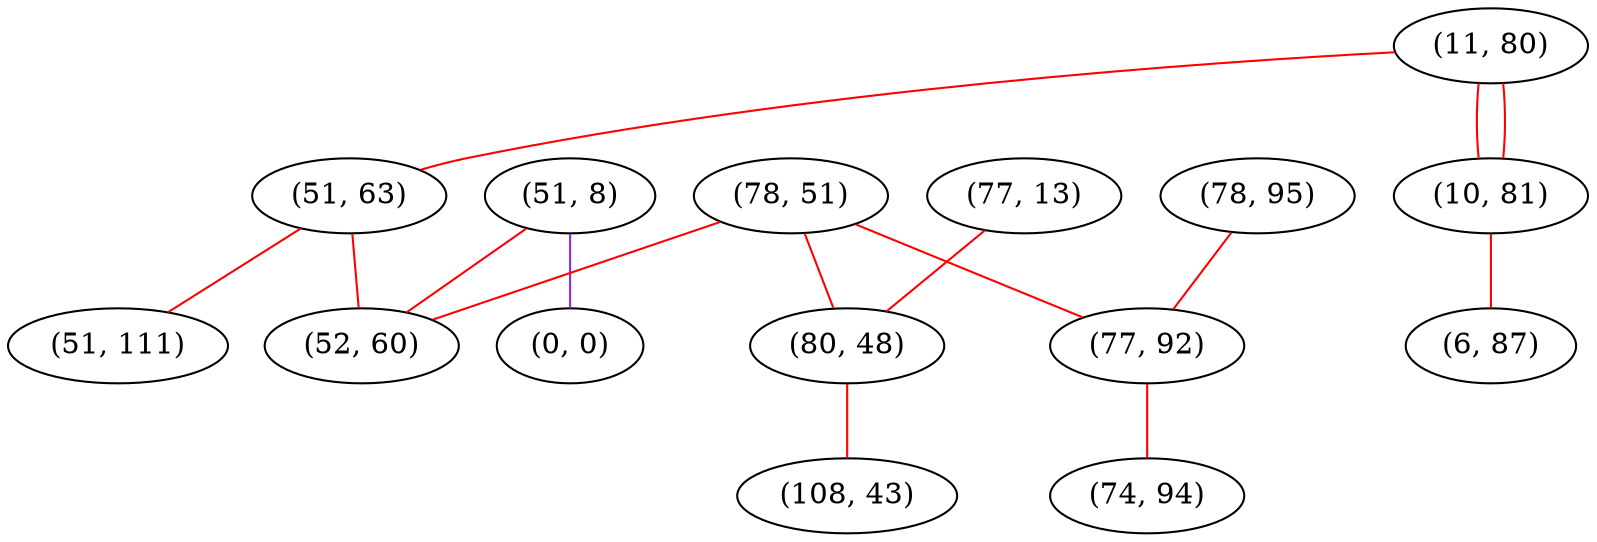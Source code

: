 graph "" {
"(11, 80)";
"(51, 63)";
"(51, 8)";
"(78, 95)";
"(77, 13)";
"(10, 81)";
"(78, 51)";
"(80, 48)";
"(0, 0)";
"(51, 111)";
"(77, 92)";
"(52, 60)";
"(6, 87)";
"(108, 43)";
"(74, 94)";
"(11, 80)" -- "(51, 63)"  [color=red, key=0, weight=1];
"(11, 80)" -- "(10, 81)"  [color=red, key=0, weight=1];
"(11, 80)" -- "(10, 81)"  [color=red, key=1, weight=1];
"(51, 63)" -- "(51, 111)"  [color=red, key=0, weight=1];
"(51, 63)" -- "(52, 60)"  [color=red, key=0, weight=1];
"(51, 8)" -- "(52, 60)"  [color=red, key=0, weight=1];
"(51, 8)" -- "(0, 0)"  [color=purple, key=0, weight=4];
"(78, 95)" -- "(77, 92)"  [color=red, key=0, weight=1];
"(77, 13)" -- "(80, 48)"  [color=red, key=0, weight=1];
"(10, 81)" -- "(6, 87)"  [color=red, key=0, weight=1];
"(78, 51)" -- "(80, 48)"  [color=red, key=0, weight=1];
"(78, 51)" -- "(77, 92)"  [color=red, key=0, weight=1];
"(78, 51)" -- "(52, 60)"  [color=red, key=0, weight=1];
"(80, 48)" -- "(108, 43)"  [color=red, key=0, weight=1];
"(77, 92)" -- "(74, 94)"  [color=red, key=0, weight=1];
}
